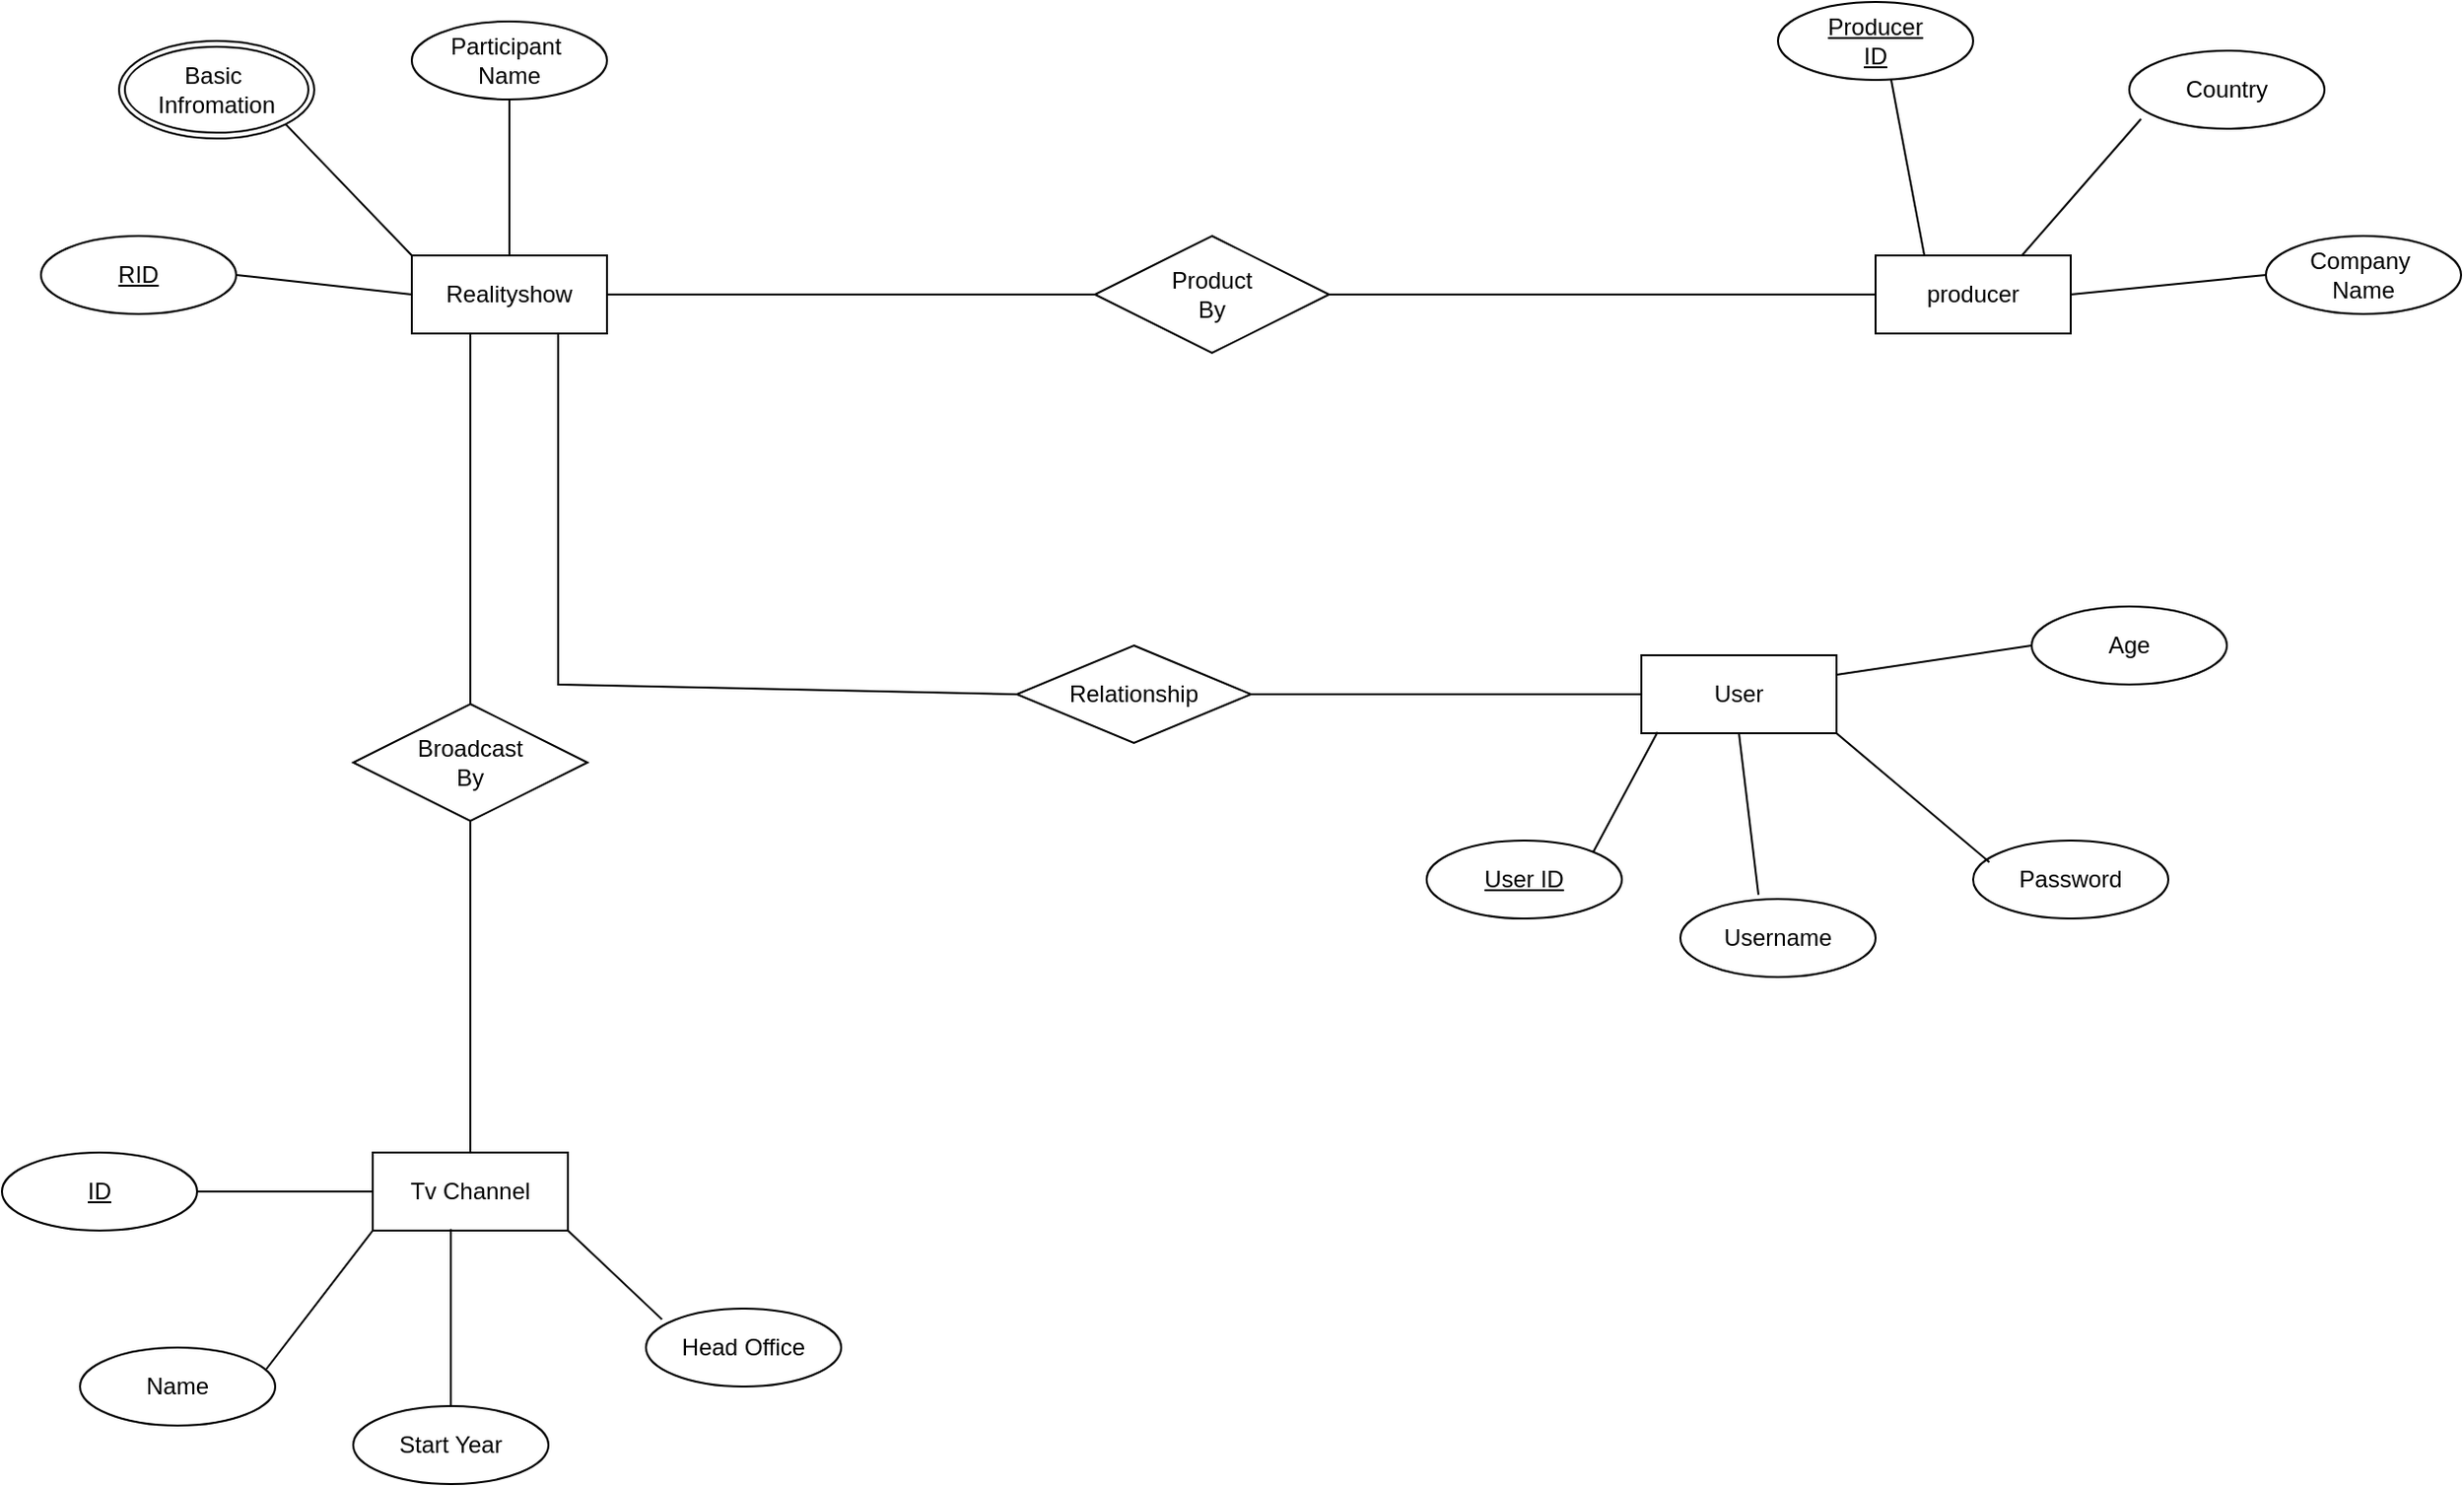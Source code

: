  <mxfile version="21.5.1" type="device">
  <diagram name="Page-1" id="XWLYOuRcS6aVi-iuWTuV">
    <mxGraphModel dx="2368" dy="1130" grid="1" gridSize="10" guides="1" tooltips="1" connect="1" arrows="1" fold="1" page="0" pageScale="1" pageWidth="850" pageHeight="1100" math="0" shadow="0">
      <root>
        <mxCell id="0" />
        <mxCell id="1" parent="0" />
        <mxCell id="7QjSQF_c3DvpzYSd4vkf-1" value="Realityshow" style="whiteSpace=wrap;html=1;align=center;" vertex="1" parent="1">
          <mxGeometry x="150" y="220" width="100" height="40" as="geometry" />
        </mxCell>
        <mxCell id="7QjSQF_c3DvpzYSd4vkf-4" value="RID" style="ellipse;whiteSpace=wrap;html=1;align=center;fontStyle=4;" vertex="1" parent="1">
          <mxGeometry x="-40" y="210" width="100" height="40" as="geometry" />
        </mxCell>
        <mxCell id="7QjSQF_c3DvpzYSd4vkf-5" value="Basic&amp;nbsp;&lt;br&gt;Infromation&lt;br&gt;" style="ellipse;shape=doubleEllipse;margin=3;whiteSpace=wrap;html=1;align=center;" vertex="1" parent="1">
          <mxGeometry y="110" width="100" height="50" as="geometry" />
        </mxCell>
        <mxCell id="7QjSQF_c3DvpzYSd4vkf-6" value="Participant&amp;nbsp;&lt;br&gt;Name&lt;br&gt;" style="ellipse;whiteSpace=wrap;html=1;align=center;" vertex="1" parent="1">
          <mxGeometry x="150" y="100" width="100" height="40" as="geometry" />
        </mxCell>
        <mxCell id="7QjSQF_c3DvpzYSd4vkf-7" value="" style="endArrow=none;html=1;rounded=0;exitX=0.5;exitY=1;exitDx=0;exitDy=0;" edge="1" parent="1" source="7QjSQF_c3DvpzYSd4vkf-6" target="7QjSQF_c3DvpzYSd4vkf-1">
          <mxGeometry relative="1" as="geometry">
            <mxPoint x="340" y="290" as="sourcePoint" />
            <mxPoint x="500" y="290" as="targetPoint" />
          </mxGeometry>
        </mxCell>
        <mxCell id="7QjSQF_c3DvpzYSd4vkf-8" value="" style="endArrow=none;html=1;rounded=0;exitX=1;exitY=1;exitDx=0;exitDy=0;entryX=0;entryY=0;entryDx=0;entryDy=0;" edge="1" parent="1" source="7QjSQF_c3DvpzYSd4vkf-5" target="7QjSQF_c3DvpzYSd4vkf-1">
          <mxGeometry relative="1" as="geometry">
            <mxPoint x="340" y="290" as="sourcePoint" />
            <mxPoint x="500" y="290" as="targetPoint" />
          </mxGeometry>
        </mxCell>
        <mxCell id="7QjSQF_c3DvpzYSd4vkf-9" value="" style="endArrow=none;html=1;rounded=0;exitX=1;exitY=0.5;exitDx=0;exitDy=0;entryX=0;entryY=0.5;entryDx=0;entryDy=0;" edge="1" parent="1" source="7QjSQF_c3DvpzYSd4vkf-4" target="7QjSQF_c3DvpzYSd4vkf-1">
          <mxGeometry relative="1" as="geometry">
            <mxPoint x="340" y="290" as="sourcePoint" />
            <mxPoint x="500" y="290" as="targetPoint" />
          </mxGeometry>
        </mxCell>
        <mxCell id="7QjSQF_c3DvpzYSd4vkf-10" value="Product&lt;br&gt;By" style="shape=rhombus;perimeter=rhombusPerimeter;whiteSpace=wrap;html=1;align=center;" vertex="1" parent="1">
          <mxGeometry x="500" y="210" width="120" height="60" as="geometry" />
        </mxCell>
        <mxCell id="7QjSQF_c3DvpzYSd4vkf-11" value="" style="endArrow=none;html=1;rounded=0;exitX=1;exitY=0.5;exitDx=0;exitDy=0;entryX=0;entryY=0.5;entryDx=0;entryDy=0;" edge="1" parent="1" source="7QjSQF_c3DvpzYSd4vkf-1" target="7QjSQF_c3DvpzYSd4vkf-10">
          <mxGeometry relative="1" as="geometry">
            <mxPoint x="340" y="290" as="sourcePoint" />
            <mxPoint x="500" y="290" as="targetPoint" />
          </mxGeometry>
        </mxCell>
        <mxCell id="7QjSQF_c3DvpzYSd4vkf-12" value="producer" style="whiteSpace=wrap;html=1;align=center;" vertex="1" parent="1">
          <mxGeometry x="900" y="220" width="100" height="40" as="geometry" />
        </mxCell>
        <mxCell id="7QjSQF_c3DvpzYSd4vkf-13" value="" style="endArrow=none;html=1;rounded=0;exitX=1;exitY=0.5;exitDx=0;exitDy=0;entryX=0;entryY=0.5;entryDx=0;entryDy=0;" edge="1" parent="1" source="7QjSQF_c3DvpzYSd4vkf-10" target="7QjSQF_c3DvpzYSd4vkf-12">
          <mxGeometry relative="1" as="geometry">
            <mxPoint x="640" y="290" as="sourcePoint" />
            <mxPoint x="800" y="290" as="targetPoint" />
          </mxGeometry>
        </mxCell>
        <mxCell id="7QjSQF_c3DvpzYSd4vkf-14" value="Producer&lt;br&gt;ID" style="ellipse;whiteSpace=wrap;html=1;align=center;fontStyle=4;" vertex="1" parent="1">
          <mxGeometry x="850" y="90" width="100" height="40" as="geometry" />
        </mxCell>
        <mxCell id="7QjSQF_c3DvpzYSd4vkf-15" value="Country" style="ellipse;whiteSpace=wrap;html=1;align=center;" vertex="1" parent="1">
          <mxGeometry x="1030" y="115" width="100" height="40" as="geometry" />
        </mxCell>
        <mxCell id="7QjSQF_c3DvpzYSd4vkf-16" value="Company&amp;nbsp;&lt;br&gt;Name" style="ellipse;whiteSpace=wrap;html=1;align=center;" vertex="1" parent="1">
          <mxGeometry x="1100" y="210" width="100" height="40" as="geometry" />
        </mxCell>
        <mxCell id="7QjSQF_c3DvpzYSd4vkf-17" value="" style="endArrow=none;html=1;rounded=0;entryX=0;entryY=0.5;entryDx=0;entryDy=0;exitX=1;exitY=0.5;exitDx=0;exitDy=0;" edge="1" parent="1" source="7QjSQF_c3DvpzYSd4vkf-12" target="7QjSQF_c3DvpzYSd4vkf-16">
          <mxGeometry relative="1" as="geometry">
            <mxPoint x="840" y="290" as="sourcePoint" />
            <mxPoint x="1000" y="290" as="targetPoint" />
          </mxGeometry>
        </mxCell>
        <mxCell id="7QjSQF_c3DvpzYSd4vkf-18" value="" style="endArrow=none;html=1;rounded=0;entryX=0.06;entryY=0.875;entryDx=0;entryDy=0;entryPerimeter=0;exitX=0.75;exitY=0;exitDx=0;exitDy=0;" edge="1" parent="1" source="7QjSQF_c3DvpzYSd4vkf-12" target="7QjSQF_c3DvpzYSd4vkf-15">
          <mxGeometry relative="1" as="geometry">
            <mxPoint x="840" y="290" as="sourcePoint" />
            <mxPoint x="1000" y="290" as="targetPoint" />
          </mxGeometry>
        </mxCell>
        <mxCell id="7QjSQF_c3DvpzYSd4vkf-19" value="" style="endArrow=none;html=1;rounded=0;exitX=0.58;exitY=1;exitDx=0;exitDy=0;exitPerimeter=0;entryX=0.25;entryY=0;entryDx=0;entryDy=0;" edge="1" parent="1" source="7QjSQF_c3DvpzYSd4vkf-14" target="7QjSQF_c3DvpzYSd4vkf-12">
          <mxGeometry relative="1" as="geometry">
            <mxPoint x="840" y="290" as="sourcePoint" />
            <mxPoint x="1000" y="290" as="targetPoint" />
          </mxGeometry>
        </mxCell>
        <mxCell id="7QjSQF_c3DvpzYSd4vkf-20" value="Broadcast&lt;br&gt;By" style="shape=rhombus;perimeter=rhombusPerimeter;whiteSpace=wrap;html=1;align=center;" vertex="1" parent="1">
          <mxGeometry x="120" y="450" width="120" height="60" as="geometry" />
        </mxCell>
        <mxCell id="7QjSQF_c3DvpzYSd4vkf-21" value="" style="endArrow=none;html=1;rounded=0;entryX=0.5;entryY=0;entryDx=0;entryDy=0;" edge="1" parent="1" target="7QjSQF_c3DvpzYSd4vkf-20">
          <mxGeometry relative="1" as="geometry">
            <mxPoint x="180" y="260" as="sourcePoint" />
            <mxPoint x="340" y="450" as="targetPoint" />
          </mxGeometry>
        </mxCell>
        <mxCell id="7QjSQF_c3DvpzYSd4vkf-22" value="Tv Channel" style="whiteSpace=wrap;html=1;align=center;" vertex="1" parent="1">
          <mxGeometry x="130" y="680" width="100" height="40" as="geometry" />
        </mxCell>
        <mxCell id="7QjSQF_c3DvpzYSd4vkf-23" value="" style="endArrow=none;html=1;rounded=0;exitX=0.5;exitY=1;exitDx=0;exitDy=0;entryX=0.5;entryY=0;entryDx=0;entryDy=0;" edge="1" parent="1" source="7QjSQF_c3DvpzYSd4vkf-20" target="7QjSQF_c3DvpzYSd4vkf-22">
          <mxGeometry relative="1" as="geometry">
            <mxPoint x="330" y="640" as="sourcePoint" />
            <mxPoint x="490" y="640" as="targetPoint" />
          </mxGeometry>
        </mxCell>
        <mxCell id="7QjSQF_c3DvpzYSd4vkf-24" value="ID" style="ellipse;whiteSpace=wrap;html=1;align=center;fontStyle=4;" vertex="1" parent="1">
          <mxGeometry x="-60" y="680" width="100" height="40" as="geometry" />
        </mxCell>
        <mxCell id="7QjSQF_c3DvpzYSd4vkf-25" value="Start Year" style="ellipse;whiteSpace=wrap;html=1;align=center;" vertex="1" parent="1">
          <mxGeometry x="120" y="810" width="100" height="40" as="geometry" />
        </mxCell>
        <mxCell id="7QjSQF_c3DvpzYSd4vkf-26" value="Name" style="ellipse;whiteSpace=wrap;html=1;align=center;" vertex="1" parent="1">
          <mxGeometry x="-20" y="780" width="100" height="40" as="geometry" />
        </mxCell>
        <mxCell id="7QjSQF_c3DvpzYSd4vkf-27" value="Head Office" style="ellipse;whiteSpace=wrap;html=1;align=center;" vertex="1" parent="1">
          <mxGeometry x="270" y="760" width="100" height="40" as="geometry" />
        </mxCell>
        <mxCell id="7QjSQF_c3DvpzYSd4vkf-28" value="" style="endArrow=none;html=1;rounded=0;entryX=0.082;entryY=0.139;entryDx=0;entryDy=0;entryPerimeter=0;exitX=1;exitY=1;exitDx=0;exitDy=0;" edge="1" parent="1" source="7QjSQF_c3DvpzYSd4vkf-22" target="7QjSQF_c3DvpzYSd4vkf-27">
          <mxGeometry relative="1" as="geometry">
            <mxPoint x="170" y="730" as="sourcePoint" />
            <mxPoint x="330" y="730" as="targetPoint" />
          </mxGeometry>
        </mxCell>
        <mxCell id="7QjSQF_c3DvpzYSd4vkf-29" value="" style="endArrow=none;html=1;rounded=0;exitX=0.5;exitY=0;exitDx=0;exitDy=0;entryX=0.4;entryY=0.98;entryDx=0;entryDy=0;entryPerimeter=0;" edge="1" parent="1" source="7QjSQF_c3DvpzYSd4vkf-25" target="7QjSQF_c3DvpzYSd4vkf-22">
          <mxGeometry relative="1" as="geometry">
            <mxPoint x="170" y="730" as="sourcePoint" />
            <mxPoint x="330" y="730" as="targetPoint" />
          </mxGeometry>
        </mxCell>
        <mxCell id="7QjSQF_c3DvpzYSd4vkf-30" value="" style="endArrow=none;html=1;rounded=0;exitX=0.955;exitY=0.275;exitDx=0;exitDy=0;exitPerimeter=0;entryX=0;entryY=1;entryDx=0;entryDy=0;" edge="1" parent="1" source="7QjSQF_c3DvpzYSd4vkf-26" target="7QjSQF_c3DvpzYSd4vkf-22">
          <mxGeometry relative="1" as="geometry">
            <mxPoint x="170" y="730" as="sourcePoint" />
            <mxPoint x="330" y="730" as="targetPoint" />
          </mxGeometry>
        </mxCell>
        <mxCell id="7QjSQF_c3DvpzYSd4vkf-31" value="" style="endArrow=none;html=1;rounded=0;exitX=1;exitY=0.5;exitDx=0;exitDy=0;entryX=0;entryY=0.5;entryDx=0;entryDy=0;" edge="1" parent="1" source="7QjSQF_c3DvpzYSd4vkf-24" target="7QjSQF_c3DvpzYSd4vkf-22">
          <mxGeometry relative="1" as="geometry">
            <mxPoint x="170" y="730" as="sourcePoint" />
            <mxPoint x="330" y="730" as="targetPoint" />
          </mxGeometry>
        </mxCell>
        <mxCell id="7QjSQF_c3DvpzYSd4vkf-32" value="Relationship" style="shape=rhombus;perimeter=rhombusPerimeter;whiteSpace=wrap;html=1;align=center;" vertex="1" parent="1">
          <mxGeometry x="460" y="420" width="120" height="50" as="geometry" />
        </mxCell>
        <mxCell id="7QjSQF_c3DvpzYSd4vkf-33" value="" style="endArrow=none;html=1;rounded=0;exitX=0.75;exitY=1;exitDx=0;exitDy=0;entryX=0;entryY=0.5;entryDx=0;entryDy=0;" edge="1" parent="1" source="7QjSQF_c3DvpzYSd4vkf-1" target="7QjSQF_c3DvpzYSd4vkf-32">
          <mxGeometry relative="1" as="geometry">
            <mxPoint x="430" y="420" as="sourcePoint" />
            <mxPoint x="590" y="420" as="targetPoint" />
            <Array as="points">
              <mxPoint x="225" y="440" />
            </Array>
          </mxGeometry>
        </mxCell>
        <mxCell id="7QjSQF_c3DvpzYSd4vkf-34" value="User" style="whiteSpace=wrap;html=1;align=center;" vertex="1" parent="1">
          <mxGeometry x="780" y="425" width="100" height="40" as="geometry" />
        </mxCell>
        <mxCell id="7QjSQF_c3DvpzYSd4vkf-35" value="" style="endArrow=none;html=1;rounded=0;exitX=1;exitY=0.5;exitDx=0;exitDy=0;entryX=0;entryY=0.5;entryDx=0;entryDy=0;" edge="1" parent="1" source="7QjSQF_c3DvpzYSd4vkf-32" target="7QjSQF_c3DvpzYSd4vkf-34">
          <mxGeometry relative="1" as="geometry">
            <mxPoint x="640" y="420" as="sourcePoint" />
            <mxPoint x="800" y="420" as="targetPoint" />
          </mxGeometry>
        </mxCell>
        <mxCell id="7QjSQF_c3DvpzYSd4vkf-36" value="User ID" style="ellipse;whiteSpace=wrap;html=1;align=center;fontStyle=4;" vertex="1" parent="1">
          <mxGeometry x="670" y="520" width="100" height="40" as="geometry" />
        </mxCell>
        <mxCell id="7QjSQF_c3DvpzYSd4vkf-37" value="Age" style="ellipse;whiteSpace=wrap;html=1;align=center;" vertex="1" parent="1">
          <mxGeometry x="980" y="400" width="100" height="40" as="geometry" />
        </mxCell>
        <mxCell id="7QjSQF_c3DvpzYSd4vkf-38" value="Password" style="ellipse;whiteSpace=wrap;html=1;align=center;" vertex="1" parent="1">
          <mxGeometry x="950" y="520" width="100" height="40" as="geometry" />
        </mxCell>
        <mxCell id="7QjSQF_c3DvpzYSd4vkf-39" value="Username" style="ellipse;whiteSpace=wrap;html=1;align=center;" vertex="1" parent="1">
          <mxGeometry x="800" y="550" width="100" height="40" as="geometry" />
        </mxCell>
        <mxCell id="7QjSQF_c3DvpzYSd4vkf-40" value="" style="endArrow=none;html=1;rounded=0;entryX=0;entryY=0.5;entryDx=0;entryDy=0;exitX=1;exitY=0.25;exitDx=0;exitDy=0;" edge="1" parent="1" source="7QjSQF_c3DvpzYSd4vkf-34" target="7QjSQF_c3DvpzYSd4vkf-37">
          <mxGeometry relative="1" as="geometry">
            <mxPoint x="710" y="420" as="sourcePoint" />
            <mxPoint x="870" y="420" as="targetPoint" />
          </mxGeometry>
        </mxCell>
        <mxCell id="7QjSQF_c3DvpzYSd4vkf-41" value="" style="endArrow=none;html=1;rounded=0;entryX=0.083;entryY=0.277;entryDx=0;entryDy=0;entryPerimeter=0;exitX=1;exitY=1;exitDx=0;exitDy=0;" edge="1" parent="1" source="7QjSQF_c3DvpzYSd4vkf-34" target="7QjSQF_c3DvpzYSd4vkf-38">
          <mxGeometry relative="1" as="geometry">
            <mxPoint x="710" y="420" as="sourcePoint" />
            <mxPoint x="870" y="420" as="targetPoint" />
          </mxGeometry>
        </mxCell>
        <mxCell id="7QjSQF_c3DvpzYSd4vkf-42" value="" style="endArrow=none;html=1;rounded=0;exitX=0.4;exitY=-0.056;exitDx=0;exitDy=0;exitPerimeter=0;entryX=0.5;entryY=1;entryDx=0;entryDy=0;" edge="1" parent="1" source="7QjSQF_c3DvpzYSd4vkf-39" target="7QjSQF_c3DvpzYSd4vkf-34">
          <mxGeometry relative="1" as="geometry">
            <mxPoint x="710" y="420" as="sourcePoint" />
            <mxPoint x="870" y="420" as="targetPoint" />
          </mxGeometry>
        </mxCell>
        <mxCell id="7QjSQF_c3DvpzYSd4vkf-43" value="" style="endArrow=none;html=1;rounded=0;exitX=1;exitY=0;exitDx=0;exitDy=0;entryX=0.083;entryY=0.985;entryDx=0;entryDy=0;entryPerimeter=0;" edge="1" parent="1" source="7QjSQF_c3DvpzYSd4vkf-36" target="7QjSQF_c3DvpzYSd4vkf-34">
          <mxGeometry relative="1" as="geometry">
            <mxPoint x="710" y="420" as="sourcePoint" />
            <mxPoint x="870" y="420" as="targetPoint" />
          </mxGeometry>
        </mxCell>
      </root>
    </mxGraphModel>
  </diagram>
</mxfile>
